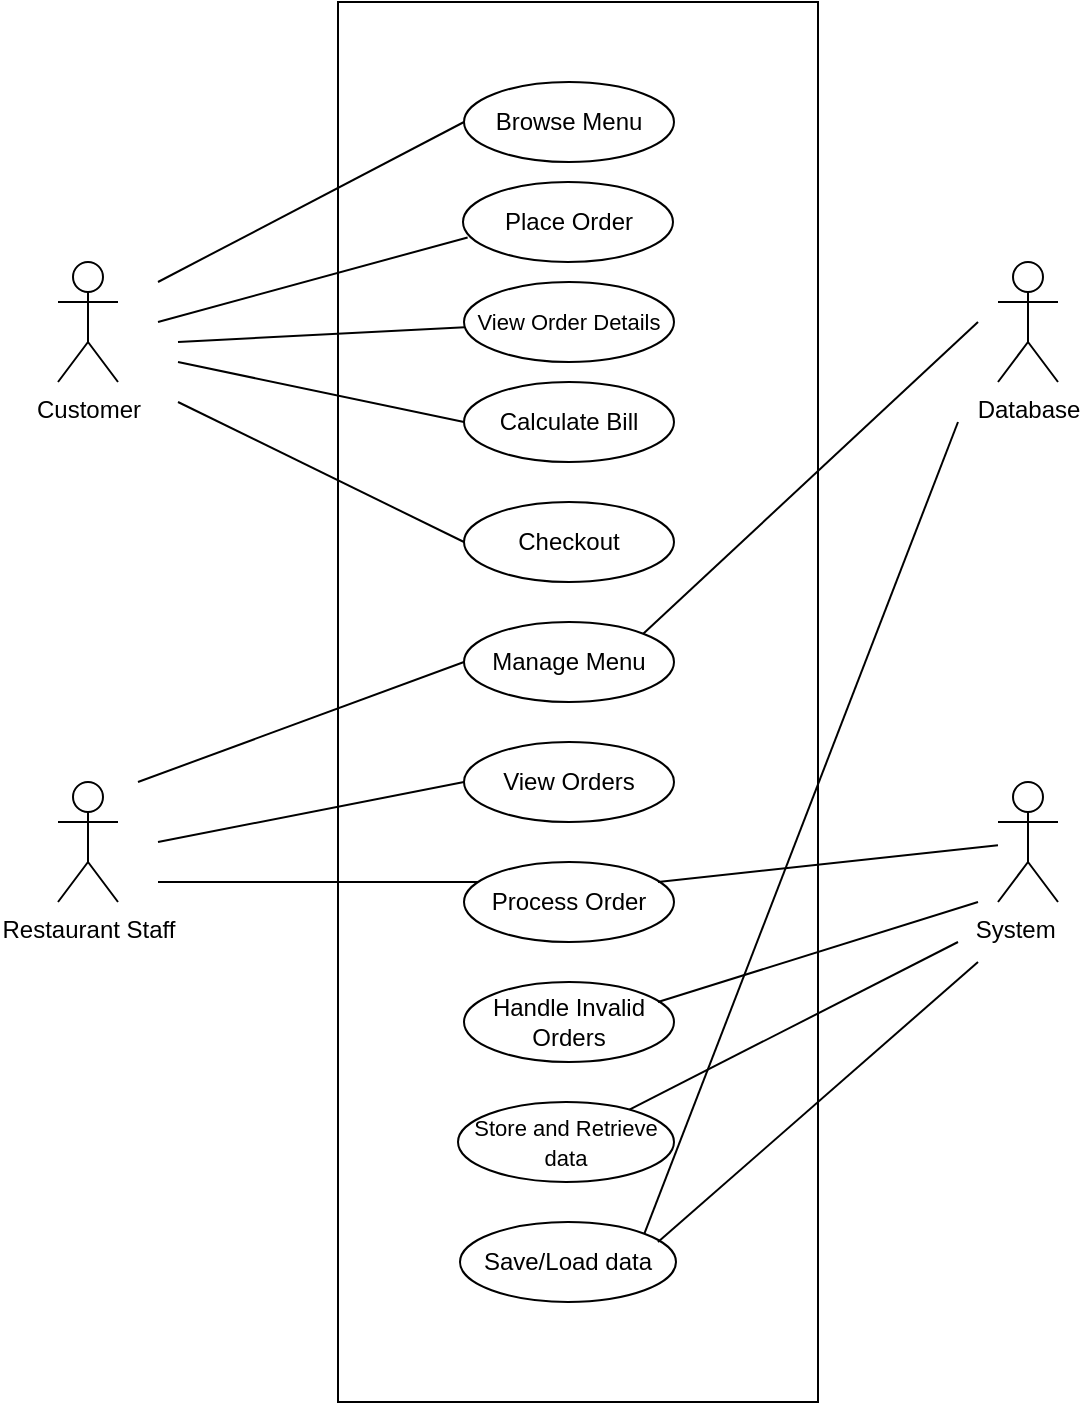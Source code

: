 <mxfile version="24.7.16">
  <diagram name="Page-1" id="5EpOtRg-4vJReNt809a3">
    <mxGraphModel dx="1808" dy="858" grid="1" gridSize="10" guides="1" tooltips="1" connect="1" arrows="1" fold="1" page="1" pageScale="1" pageWidth="850" pageHeight="1100" math="0" shadow="0">
      <root>
        <mxCell id="0" />
        <mxCell id="1" parent="0" />
        <mxCell id="z0DYAV3MagKkGQWvmR35-1" value="" style="rounded=0;whiteSpace=wrap;html=1;" vertex="1" parent="1">
          <mxGeometry x="310" y="50" width="240" height="700" as="geometry" />
        </mxCell>
        <mxCell id="z0DYAV3MagKkGQWvmR35-2" value="Customer" style="shape=umlActor;verticalLabelPosition=bottom;verticalAlign=top;html=1;outlineConnect=0;" vertex="1" parent="1">
          <mxGeometry x="170" y="180" width="30" height="60" as="geometry" />
        </mxCell>
        <mxCell id="z0DYAV3MagKkGQWvmR35-3" value="Restaurant Staff" style="shape=umlActor;verticalLabelPosition=bottom;verticalAlign=top;html=1;outlineConnect=0;" vertex="1" parent="1">
          <mxGeometry x="170" y="440" width="30" height="60" as="geometry" />
        </mxCell>
        <mxCell id="z0DYAV3MagKkGQWvmR35-5" value="Database" style="shape=umlActor;verticalLabelPosition=bottom;verticalAlign=top;html=1;outlineConnect=0;" vertex="1" parent="1">
          <mxGeometry x="640" y="180" width="30" height="60" as="geometry" />
        </mxCell>
        <mxCell id="z0DYAV3MagKkGQWvmR35-6" value="System&lt;span style=&quot;white-space: pre;&quot;&gt;&#x9;&lt;/span&gt;" style="shape=umlActor;verticalLabelPosition=bottom;verticalAlign=top;html=1;outlineConnect=0;" vertex="1" parent="1">
          <mxGeometry x="640" y="440" width="30" height="60" as="geometry" />
        </mxCell>
        <mxCell id="z0DYAV3MagKkGQWvmR35-7" value="Place Order" style="ellipse;whiteSpace=wrap;html=1;" vertex="1" parent="1">
          <mxGeometry x="372.5" y="140" width="105" height="40" as="geometry" />
        </mxCell>
        <mxCell id="z0DYAV3MagKkGQWvmR35-8" value="&lt;font style=&quot;font-size: 11px;&quot;&gt;View Order Details&lt;br&gt;&lt;/font&gt;" style="ellipse;whiteSpace=wrap;html=1;" vertex="1" parent="1">
          <mxGeometry x="373" y="190" width="105" height="40" as="geometry" />
        </mxCell>
        <mxCell id="z0DYAV3MagKkGQWvmR35-9" value="Calculate Bill" style="ellipse;whiteSpace=wrap;html=1;" vertex="1" parent="1">
          <mxGeometry x="373" y="240" width="105" height="40" as="geometry" />
        </mxCell>
        <mxCell id="z0DYAV3MagKkGQWvmR35-10" value="Checkout" style="ellipse;whiteSpace=wrap;html=1;" vertex="1" parent="1">
          <mxGeometry x="373" y="300" width="105" height="40" as="geometry" />
        </mxCell>
        <mxCell id="z0DYAV3MagKkGQWvmR35-11" value="Manage Menu" style="ellipse;whiteSpace=wrap;html=1;" vertex="1" parent="1">
          <mxGeometry x="373" y="360" width="105" height="40" as="geometry" />
        </mxCell>
        <mxCell id="z0DYAV3MagKkGQWvmR35-12" value="View Orders" style="ellipse;whiteSpace=wrap;html=1;" vertex="1" parent="1">
          <mxGeometry x="373" y="420" width="105" height="40" as="geometry" />
        </mxCell>
        <mxCell id="z0DYAV3MagKkGQWvmR35-13" value="Process Order" style="ellipse;whiteSpace=wrap;html=1;" vertex="1" parent="1">
          <mxGeometry x="373" y="480" width="105" height="40" as="geometry" />
        </mxCell>
        <mxCell id="z0DYAV3MagKkGQWvmR35-14" value="Browse Menu" style="ellipse;whiteSpace=wrap;html=1;" vertex="1" parent="1">
          <mxGeometry x="373" y="90" width="105" height="40" as="geometry" />
        </mxCell>
        <mxCell id="z0DYAV3MagKkGQWvmR35-15" value="Handle Invalid Orders" style="ellipse;whiteSpace=wrap;html=1;" vertex="1" parent="1">
          <mxGeometry x="373" y="540" width="105" height="40" as="geometry" />
        </mxCell>
        <mxCell id="z0DYAV3MagKkGQWvmR35-16" value="&lt;font style=&quot;font-size: 11px;&quot;&gt;Store and Retrieve data&lt;/font&gt;" style="ellipse;whiteSpace=wrap;html=1;" vertex="1" parent="1">
          <mxGeometry x="370" y="600" width="108" height="40" as="geometry" />
        </mxCell>
        <mxCell id="z0DYAV3MagKkGQWvmR35-17" value="Save/Load data" style="ellipse;whiteSpace=wrap;html=1;" vertex="1" parent="1">
          <mxGeometry x="371" y="660" width="108" height="40" as="geometry" />
        </mxCell>
        <mxCell id="z0DYAV3MagKkGQWvmR35-26" value="" style="edgeStyle=none;html=1;endArrow=none;verticalAlign=bottom;rounded=0;entryX=0;entryY=0.5;entryDx=0;entryDy=0;" edge="1" parent="1" target="z0DYAV3MagKkGQWvmR35-14">
          <mxGeometry width="160" relative="1" as="geometry">
            <mxPoint x="220" y="190" as="sourcePoint" />
            <mxPoint x="330" y="400" as="targetPoint" />
          </mxGeometry>
        </mxCell>
        <mxCell id="z0DYAV3MagKkGQWvmR35-27" value="" style="edgeStyle=none;html=1;endArrow=none;verticalAlign=bottom;rounded=0;entryX=0.022;entryY=0.693;entryDx=0;entryDy=0;entryPerimeter=0;" edge="1" parent="1" target="z0DYAV3MagKkGQWvmR35-7">
          <mxGeometry width="160" relative="1" as="geometry">
            <mxPoint x="220" y="210" as="sourcePoint" />
            <mxPoint x="330" y="400" as="targetPoint" />
          </mxGeometry>
        </mxCell>
        <mxCell id="z0DYAV3MagKkGQWvmR35-28" value="" style="edgeStyle=none;html=1;endArrow=none;verticalAlign=bottom;rounded=0;" edge="1" parent="1" target="z0DYAV3MagKkGQWvmR35-8">
          <mxGeometry width="160" relative="1" as="geometry">
            <mxPoint x="230" y="220" as="sourcePoint" />
            <mxPoint x="385" y="178" as="targetPoint" />
          </mxGeometry>
        </mxCell>
        <mxCell id="z0DYAV3MagKkGQWvmR35-29" value="" style="edgeStyle=none;html=1;endArrow=none;verticalAlign=bottom;rounded=0;entryX=0;entryY=0.5;entryDx=0;entryDy=0;" edge="1" parent="1" target="z0DYAV3MagKkGQWvmR35-9">
          <mxGeometry width="160" relative="1" as="geometry">
            <mxPoint x="230" y="230" as="sourcePoint" />
            <mxPoint x="383" y="223" as="targetPoint" />
          </mxGeometry>
        </mxCell>
        <mxCell id="z0DYAV3MagKkGQWvmR35-30" value="" style="edgeStyle=none;html=1;endArrow=none;verticalAlign=bottom;rounded=0;entryX=0;entryY=0.5;entryDx=0;entryDy=0;" edge="1" parent="1" target="z0DYAV3MagKkGQWvmR35-10">
          <mxGeometry width="160" relative="1" as="geometry">
            <mxPoint x="230" y="250" as="sourcePoint" />
            <mxPoint x="393" y="233" as="targetPoint" />
          </mxGeometry>
        </mxCell>
        <mxCell id="z0DYAV3MagKkGQWvmR35-31" value="" style="edgeStyle=none;html=1;endArrow=none;verticalAlign=bottom;rounded=0;entryX=0;entryY=0.5;entryDx=0;entryDy=0;" edge="1" parent="1" target="z0DYAV3MagKkGQWvmR35-11">
          <mxGeometry width="160" relative="1" as="geometry">
            <mxPoint x="210" y="440" as="sourcePoint" />
            <mxPoint x="370" y="440" as="targetPoint" />
          </mxGeometry>
        </mxCell>
        <mxCell id="z0DYAV3MagKkGQWvmR35-32" value="" style="edgeStyle=none;html=1;endArrow=none;verticalAlign=bottom;rounded=0;entryX=0;entryY=0.5;entryDx=0;entryDy=0;" edge="1" parent="1" target="z0DYAV3MagKkGQWvmR35-12">
          <mxGeometry width="160" relative="1" as="geometry">
            <mxPoint x="220" y="470" as="sourcePoint" />
            <mxPoint x="380" y="450" as="targetPoint" />
          </mxGeometry>
        </mxCell>
        <mxCell id="z0DYAV3MagKkGQWvmR35-33" value="" style="edgeStyle=none;html=1;endArrow=none;verticalAlign=bottom;rounded=0;" edge="1" parent="1">
          <mxGeometry width="160" relative="1" as="geometry">
            <mxPoint x="220" y="490" as="sourcePoint" />
            <mxPoint x="380" y="490" as="targetPoint" />
          </mxGeometry>
        </mxCell>
        <mxCell id="z0DYAV3MagKkGQWvmR35-34" value="" style="edgeStyle=none;html=1;endArrow=none;verticalAlign=bottom;rounded=0;exitX=0.924;exitY=0.25;exitDx=0;exitDy=0;exitPerimeter=0;" edge="1" parent="1" source="z0DYAV3MagKkGQWvmR35-13" target="z0DYAV3MagKkGQWvmR35-6">
          <mxGeometry width="160" relative="1" as="geometry">
            <mxPoint x="170" y="400" as="sourcePoint" />
            <mxPoint x="330" y="400" as="targetPoint" />
          </mxGeometry>
        </mxCell>
        <mxCell id="z0DYAV3MagKkGQWvmR35-35" value="" style="edgeStyle=none;html=1;endArrow=none;verticalAlign=bottom;rounded=0;" edge="1" parent="1">
          <mxGeometry width="160" relative="1" as="geometry">
            <mxPoint x="470" y="550" as="sourcePoint" />
            <mxPoint x="630" y="500" as="targetPoint" />
          </mxGeometry>
        </mxCell>
        <mxCell id="z0DYAV3MagKkGQWvmR35-36" value="" style="edgeStyle=none;html=1;endArrow=none;verticalAlign=bottom;rounded=0;" edge="1" parent="1" source="z0DYAV3MagKkGQWvmR35-16">
          <mxGeometry width="160" relative="1" as="geometry">
            <mxPoint x="460" y="610" as="sourcePoint" />
            <mxPoint x="620" y="520" as="targetPoint" />
          </mxGeometry>
        </mxCell>
        <mxCell id="z0DYAV3MagKkGQWvmR35-37" value="" style="edgeStyle=none;html=1;endArrow=none;verticalAlign=bottom;rounded=0;exitX=1;exitY=0;exitDx=0;exitDy=0;" edge="1" parent="1" source="z0DYAV3MagKkGQWvmR35-11">
          <mxGeometry width="160" relative="1" as="geometry">
            <mxPoint x="170" y="400" as="sourcePoint" />
            <mxPoint x="630" y="210" as="targetPoint" />
          </mxGeometry>
        </mxCell>
        <mxCell id="z0DYAV3MagKkGQWvmR35-38" value="" style="edgeStyle=none;html=1;endArrow=none;verticalAlign=bottom;rounded=0;" edge="1" parent="1">
          <mxGeometry width="160" relative="1" as="geometry">
            <mxPoint x="470" y="670" as="sourcePoint" />
            <mxPoint x="630" y="530" as="targetPoint" />
          </mxGeometry>
        </mxCell>
        <mxCell id="z0DYAV3MagKkGQWvmR35-39" value="" style="edgeStyle=none;html=1;endArrow=none;verticalAlign=bottom;rounded=0;exitX=1;exitY=0;exitDx=0;exitDy=0;" edge="1" parent="1" source="z0DYAV3MagKkGQWvmR35-17">
          <mxGeometry width="160" relative="1" as="geometry">
            <mxPoint x="530" y="350" as="sourcePoint" />
            <mxPoint x="620" y="260" as="targetPoint" />
          </mxGeometry>
        </mxCell>
      </root>
    </mxGraphModel>
  </diagram>
</mxfile>
